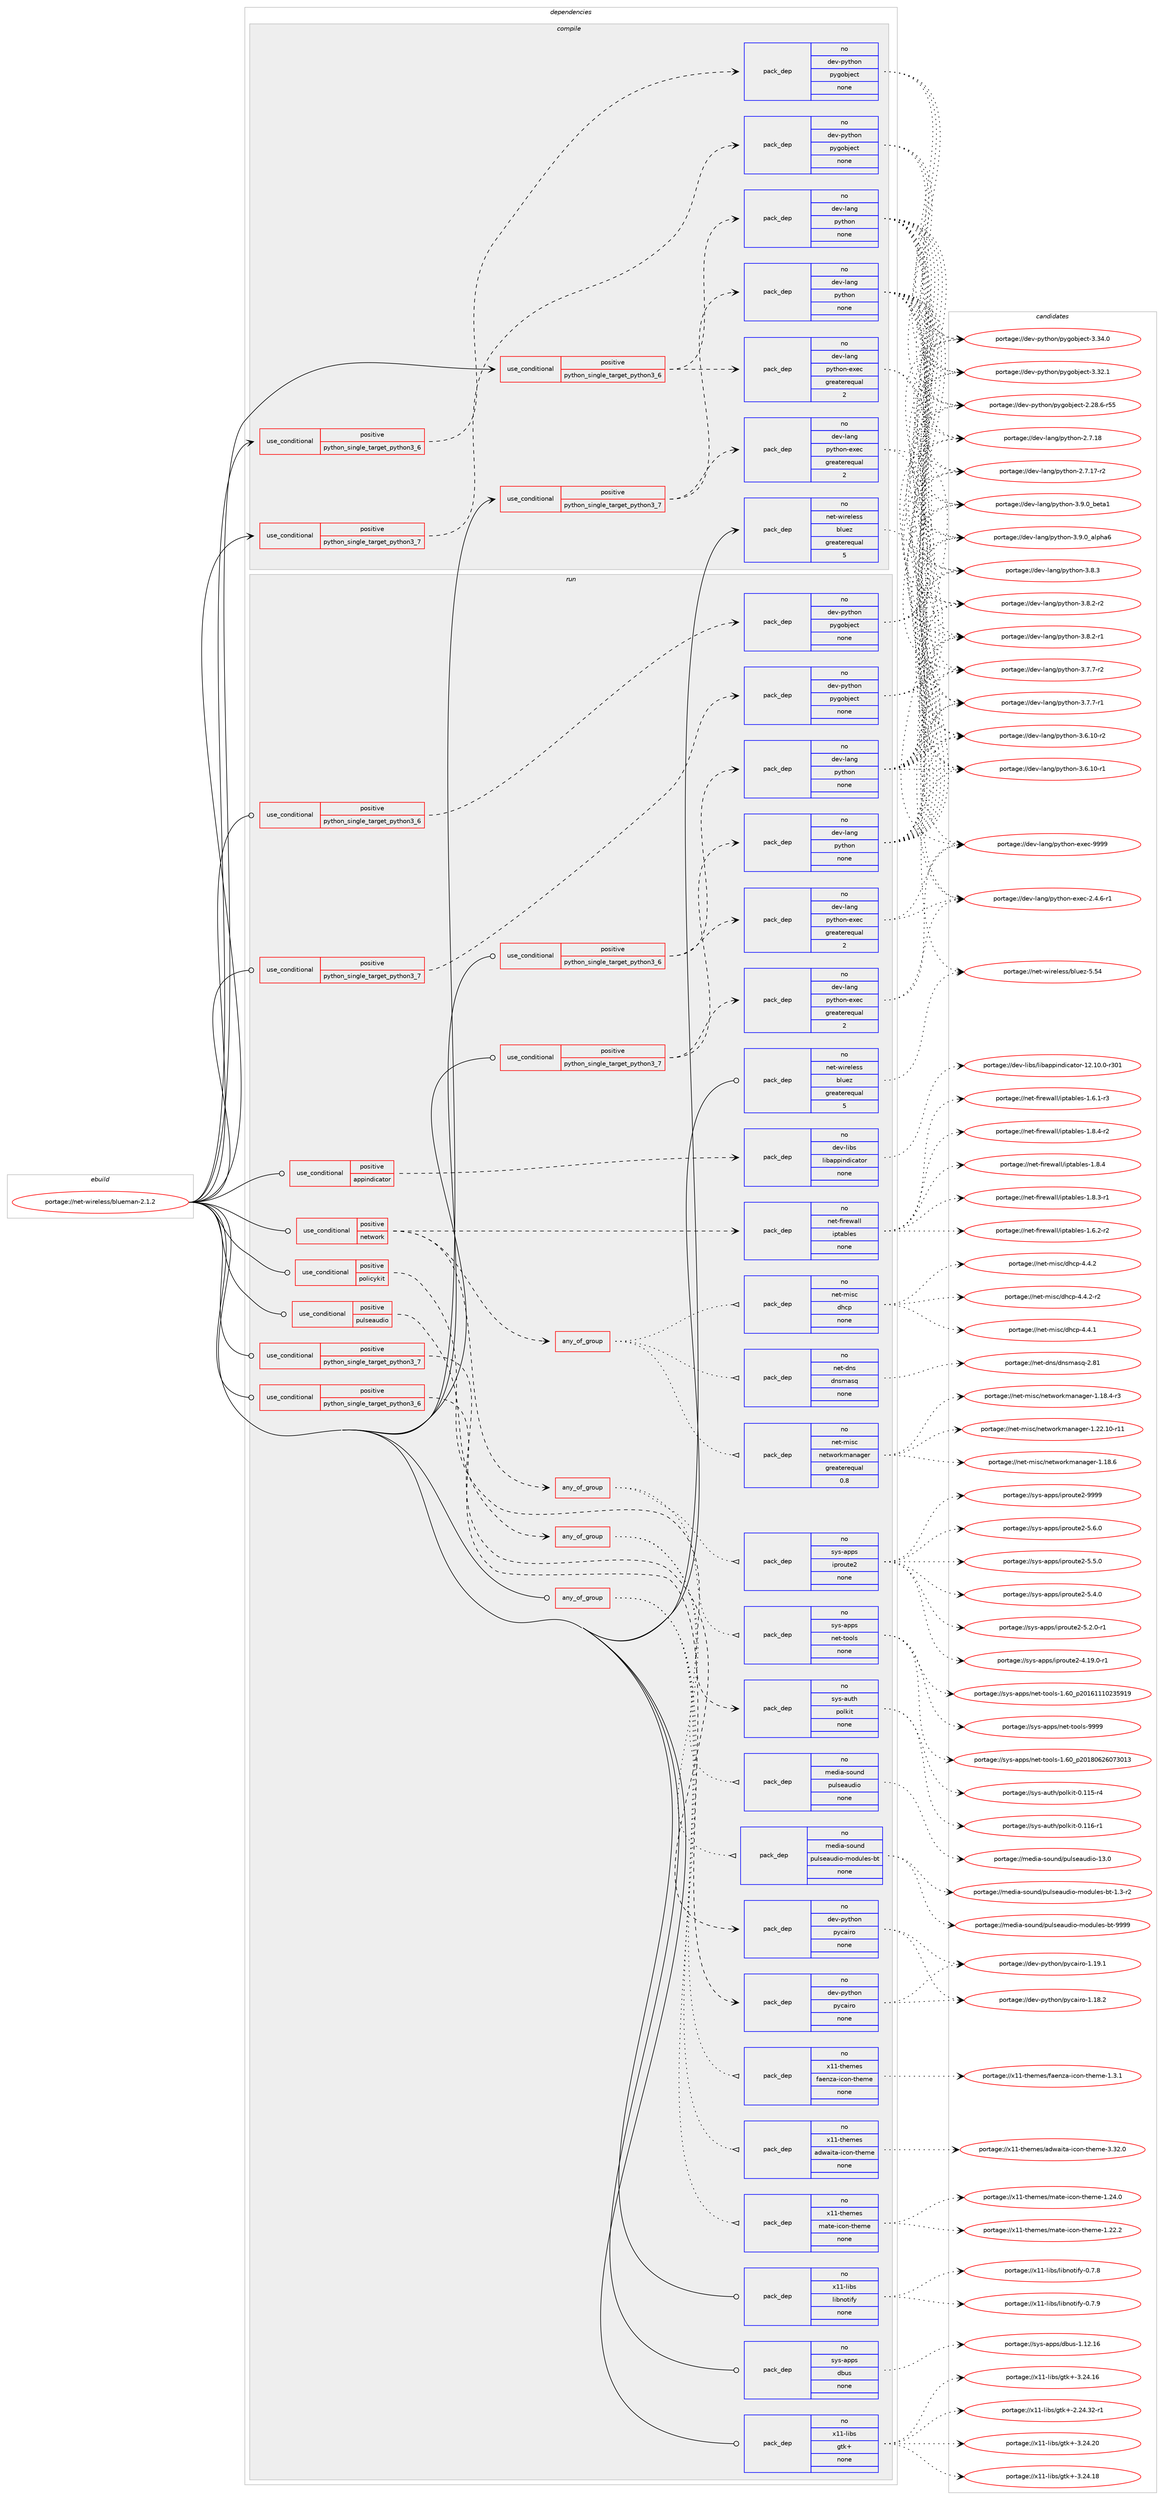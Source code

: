 digraph prolog {

# *************
# Graph options
# *************

newrank=true;
concentrate=true;
compound=true;
graph [rankdir=LR,fontname=Helvetica,fontsize=10,ranksep=1.5];#, ranksep=2.5, nodesep=0.2];
edge  [arrowhead=vee];
node  [fontname=Helvetica,fontsize=10];

# **********
# The ebuild
# **********

subgraph cluster_leftcol {
color=gray;
rank=same;
label=<<i>ebuild</i>>;
id [label="portage://net-wireless/blueman-2.1.2", color=red, width=4, href="../net-wireless/blueman-2.1.2.svg"];
}

# ****************
# The dependencies
# ****************

subgraph cluster_midcol {
color=gray;
label=<<i>dependencies</i>>;
subgraph cluster_compile {
fillcolor="#eeeeee";
style=filled;
label=<<i>compile</i>>;
subgraph cond1879 {
dependency10072 [label=<<TABLE BORDER="0" CELLBORDER="1" CELLSPACING="0" CELLPADDING="4"><TR><TD ROWSPAN="3" CELLPADDING="10">use_conditional</TD></TR><TR><TD>positive</TD></TR><TR><TD>python_single_target_python3_6</TD></TR></TABLE>>, shape=none, color=red];
subgraph pack8074 {
dependency10073 [label=<<TABLE BORDER="0" CELLBORDER="1" CELLSPACING="0" CELLPADDING="4" WIDTH="220"><TR><TD ROWSPAN="6" CELLPADDING="30">pack_dep</TD></TR><TR><TD WIDTH="110">no</TD></TR><TR><TD>dev-lang</TD></TR><TR><TD>python</TD></TR><TR><TD>none</TD></TR><TR><TD></TD></TR></TABLE>>, shape=none, color=blue];
}
dependency10072:e -> dependency10073:w [weight=20,style="dashed",arrowhead="vee"];
subgraph pack8075 {
dependency10074 [label=<<TABLE BORDER="0" CELLBORDER="1" CELLSPACING="0" CELLPADDING="4" WIDTH="220"><TR><TD ROWSPAN="6" CELLPADDING="30">pack_dep</TD></TR><TR><TD WIDTH="110">no</TD></TR><TR><TD>dev-lang</TD></TR><TR><TD>python-exec</TD></TR><TR><TD>greaterequal</TD></TR><TR><TD>2</TD></TR></TABLE>>, shape=none, color=blue];
}
dependency10072:e -> dependency10074:w [weight=20,style="dashed",arrowhead="vee"];
}
id:e -> dependency10072:w [weight=20,style="solid",arrowhead="vee"];
subgraph cond1880 {
dependency10075 [label=<<TABLE BORDER="0" CELLBORDER="1" CELLSPACING="0" CELLPADDING="4"><TR><TD ROWSPAN="3" CELLPADDING="10">use_conditional</TD></TR><TR><TD>positive</TD></TR><TR><TD>python_single_target_python3_6</TD></TR></TABLE>>, shape=none, color=red];
subgraph pack8076 {
dependency10076 [label=<<TABLE BORDER="0" CELLBORDER="1" CELLSPACING="0" CELLPADDING="4" WIDTH="220"><TR><TD ROWSPAN="6" CELLPADDING="30">pack_dep</TD></TR><TR><TD WIDTH="110">no</TD></TR><TR><TD>dev-python</TD></TR><TR><TD>pygobject</TD></TR><TR><TD>none</TD></TR><TR><TD></TD></TR></TABLE>>, shape=none, color=blue];
}
dependency10075:e -> dependency10076:w [weight=20,style="dashed",arrowhead="vee"];
}
id:e -> dependency10075:w [weight=20,style="solid",arrowhead="vee"];
subgraph cond1881 {
dependency10077 [label=<<TABLE BORDER="0" CELLBORDER="1" CELLSPACING="0" CELLPADDING="4"><TR><TD ROWSPAN="3" CELLPADDING="10">use_conditional</TD></TR><TR><TD>positive</TD></TR><TR><TD>python_single_target_python3_7</TD></TR></TABLE>>, shape=none, color=red];
subgraph pack8077 {
dependency10078 [label=<<TABLE BORDER="0" CELLBORDER="1" CELLSPACING="0" CELLPADDING="4" WIDTH="220"><TR><TD ROWSPAN="6" CELLPADDING="30">pack_dep</TD></TR><TR><TD WIDTH="110">no</TD></TR><TR><TD>dev-lang</TD></TR><TR><TD>python</TD></TR><TR><TD>none</TD></TR><TR><TD></TD></TR></TABLE>>, shape=none, color=blue];
}
dependency10077:e -> dependency10078:w [weight=20,style="dashed",arrowhead="vee"];
subgraph pack8078 {
dependency10079 [label=<<TABLE BORDER="0" CELLBORDER="1" CELLSPACING="0" CELLPADDING="4" WIDTH="220"><TR><TD ROWSPAN="6" CELLPADDING="30">pack_dep</TD></TR><TR><TD WIDTH="110">no</TD></TR><TR><TD>dev-lang</TD></TR><TR><TD>python-exec</TD></TR><TR><TD>greaterequal</TD></TR><TR><TD>2</TD></TR></TABLE>>, shape=none, color=blue];
}
dependency10077:e -> dependency10079:w [weight=20,style="dashed",arrowhead="vee"];
}
id:e -> dependency10077:w [weight=20,style="solid",arrowhead="vee"];
subgraph cond1882 {
dependency10080 [label=<<TABLE BORDER="0" CELLBORDER="1" CELLSPACING="0" CELLPADDING="4"><TR><TD ROWSPAN="3" CELLPADDING="10">use_conditional</TD></TR><TR><TD>positive</TD></TR><TR><TD>python_single_target_python3_7</TD></TR></TABLE>>, shape=none, color=red];
subgraph pack8079 {
dependency10081 [label=<<TABLE BORDER="0" CELLBORDER="1" CELLSPACING="0" CELLPADDING="4" WIDTH="220"><TR><TD ROWSPAN="6" CELLPADDING="30">pack_dep</TD></TR><TR><TD WIDTH="110">no</TD></TR><TR><TD>dev-python</TD></TR><TR><TD>pygobject</TD></TR><TR><TD>none</TD></TR><TR><TD></TD></TR></TABLE>>, shape=none, color=blue];
}
dependency10080:e -> dependency10081:w [weight=20,style="dashed",arrowhead="vee"];
}
id:e -> dependency10080:w [weight=20,style="solid",arrowhead="vee"];
subgraph pack8080 {
dependency10082 [label=<<TABLE BORDER="0" CELLBORDER="1" CELLSPACING="0" CELLPADDING="4" WIDTH="220"><TR><TD ROWSPAN="6" CELLPADDING="30">pack_dep</TD></TR><TR><TD WIDTH="110">no</TD></TR><TR><TD>net-wireless</TD></TR><TR><TD>bluez</TD></TR><TR><TD>greaterequal</TD></TR><TR><TD>5</TD></TR></TABLE>>, shape=none, color=blue];
}
id:e -> dependency10082:w [weight=20,style="solid",arrowhead="vee"];
}
subgraph cluster_compileandrun {
fillcolor="#eeeeee";
style=filled;
label=<<i>compile and run</i>>;
}
subgraph cluster_run {
fillcolor="#eeeeee";
style=filled;
label=<<i>run</i>>;
subgraph any110 {
dependency10083 [label=<<TABLE BORDER="0" CELLBORDER="1" CELLSPACING="0" CELLPADDING="4"><TR><TD CELLPADDING="10">any_of_group</TD></TR></TABLE>>, shape=none, color=red];subgraph pack8081 {
dependency10084 [label=<<TABLE BORDER="0" CELLBORDER="1" CELLSPACING="0" CELLPADDING="4" WIDTH="220"><TR><TD ROWSPAN="6" CELLPADDING="30">pack_dep</TD></TR><TR><TD WIDTH="110">no</TD></TR><TR><TD>x11-themes</TD></TR><TR><TD>adwaita-icon-theme</TD></TR><TR><TD>none</TD></TR><TR><TD></TD></TR></TABLE>>, shape=none, color=blue];
}
dependency10083:e -> dependency10084:w [weight=20,style="dotted",arrowhead="oinv"];
subgraph pack8082 {
dependency10085 [label=<<TABLE BORDER="0" CELLBORDER="1" CELLSPACING="0" CELLPADDING="4" WIDTH="220"><TR><TD ROWSPAN="6" CELLPADDING="30">pack_dep</TD></TR><TR><TD WIDTH="110">no</TD></TR><TR><TD>x11-themes</TD></TR><TR><TD>faenza-icon-theme</TD></TR><TR><TD>none</TD></TR><TR><TD></TD></TR></TABLE>>, shape=none, color=blue];
}
dependency10083:e -> dependency10085:w [weight=20,style="dotted",arrowhead="oinv"];
subgraph pack8083 {
dependency10086 [label=<<TABLE BORDER="0" CELLBORDER="1" CELLSPACING="0" CELLPADDING="4" WIDTH="220"><TR><TD ROWSPAN="6" CELLPADDING="30">pack_dep</TD></TR><TR><TD WIDTH="110">no</TD></TR><TR><TD>x11-themes</TD></TR><TR><TD>mate-icon-theme</TD></TR><TR><TD>none</TD></TR><TR><TD></TD></TR></TABLE>>, shape=none, color=blue];
}
dependency10083:e -> dependency10086:w [weight=20,style="dotted",arrowhead="oinv"];
}
id:e -> dependency10083:w [weight=20,style="solid",arrowhead="odot"];
subgraph cond1883 {
dependency10087 [label=<<TABLE BORDER="0" CELLBORDER="1" CELLSPACING="0" CELLPADDING="4"><TR><TD ROWSPAN="3" CELLPADDING="10">use_conditional</TD></TR><TR><TD>positive</TD></TR><TR><TD>appindicator</TD></TR></TABLE>>, shape=none, color=red];
subgraph pack8084 {
dependency10088 [label=<<TABLE BORDER="0" CELLBORDER="1" CELLSPACING="0" CELLPADDING="4" WIDTH="220"><TR><TD ROWSPAN="6" CELLPADDING="30">pack_dep</TD></TR><TR><TD WIDTH="110">no</TD></TR><TR><TD>dev-libs</TD></TR><TR><TD>libappindicator</TD></TR><TR><TD>none</TD></TR><TR><TD></TD></TR></TABLE>>, shape=none, color=blue];
}
dependency10087:e -> dependency10088:w [weight=20,style="dashed",arrowhead="vee"];
}
id:e -> dependency10087:w [weight=20,style="solid",arrowhead="odot"];
subgraph cond1884 {
dependency10089 [label=<<TABLE BORDER="0" CELLBORDER="1" CELLSPACING="0" CELLPADDING="4"><TR><TD ROWSPAN="3" CELLPADDING="10">use_conditional</TD></TR><TR><TD>positive</TD></TR><TR><TD>network</TD></TR></TABLE>>, shape=none, color=red];
subgraph pack8085 {
dependency10090 [label=<<TABLE BORDER="0" CELLBORDER="1" CELLSPACING="0" CELLPADDING="4" WIDTH="220"><TR><TD ROWSPAN="6" CELLPADDING="30">pack_dep</TD></TR><TR><TD WIDTH="110">no</TD></TR><TR><TD>net-firewall</TD></TR><TR><TD>iptables</TD></TR><TR><TD>none</TD></TR><TR><TD></TD></TR></TABLE>>, shape=none, color=blue];
}
dependency10089:e -> dependency10090:w [weight=20,style="dashed",arrowhead="vee"];
subgraph any111 {
dependency10091 [label=<<TABLE BORDER="0" CELLBORDER="1" CELLSPACING="0" CELLPADDING="4"><TR><TD CELLPADDING="10">any_of_group</TD></TR></TABLE>>, shape=none, color=red];subgraph pack8086 {
dependency10092 [label=<<TABLE BORDER="0" CELLBORDER="1" CELLSPACING="0" CELLPADDING="4" WIDTH="220"><TR><TD ROWSPAN="6" CELLPADDING="30">pack_dep</TD></TR><TR><TD WIDTH="110">no</TD></TR><TR><TD>sys-apps</TD></TR><TR><TD>net-tools</TD></TR><TR><TD>none</TD></TR><TR><TD></TD></TR></TABLE>>, shape=none, color=blue];
}
dependency10091:e -> dependency10092:w [weight=20,style="dotted",arrowhead="oinv"];
subgraph pack8087 {
dependency10093 [label=<<TABLE BORDER="0" CELLBORDER="1" CELLSPACING="0" CELLPADDING="4" WIDTH="220"><TR><TD ROWSPAN="6" CELLPADDING="30">pack_dep</TD></TR><TR><TD WIDTH="110">no</TD></TR><TR><TD>sys-apps</TD></TR><TR><TD>iproute2</TD></TR><TR><TD>none</TD></TR><TR><TD></TD></TR></TABLE>>, shape=none, color=blue];
}
dependency10091:e -> dependency10093:w [weight=20,style="dotted",arrowhead="oinv"];
}
dependency10089:e -> dependency10091:w [weight=20,style="dashed",arrowhead="vee"];
subgraph any112 {
dependency10094 [label=<<TABLE BORDER="0" CELLBORDER="1" CELLSPACING="0" CELLPADDING="4"><TR><TD CELLPADDING="10">any_of_group</TD></TR></TABLE>>, shape=none, color=red];subgraph pack8088 {
dependency10095 [label=<<TABLE BORDER="0" CELLBORDER="1" CELLSPACING="0" CELLPADDING="4" WIDTH="220"><TR><TD ROWSPAN="6" CELLPADDING="30">pack_dep</TD></TR><TR><TD WIDTH="110">no</TD></TR><TR><TD>net-dns</TD></TR><TR><TD>dnsmasq</TD></TR><TR><TD>none</TD></TR><TR><TD></TD></TR></TABLE>>, shape=none, color=blue];
}
dependency10094:e -> dependency10095:w [weight=20,style="dotted",arrowhead="oinv"];
subgraph pack8089 {
dependency10096 [label=<<TABLE BORDER="0" CELLBORDER="1" CELLSPACING="0" CELLPADDING="4" WIDTH="220"><TR><TD ROWSPAN="6" CELLPADDING="30">pack_dep</TD></TR><TR><TD WIDTH="110">no</TD></TR><TR><TD>net-misc</TD></TR><TR><TD>dhcp</TD></TR><TR><TD>none</TD></TR><TR><TD></TD></TR></TABLE>>, shape=none, color=blue];
}
dependency10094:e -> dependency10096:w [weight=20,style="dotted",arrowhead="oinv"];
subgraph pack8090 {
dependency10097 [label=<<TABLE BORDER="0" CELLBORDER="1" CELLSPACING="0" CELLPADDING="4" WIDTH="220"><TR><TD ROWSPAN="6" CELLPADDING="30">pack_dep</TD></TR><TR><TD WIDTH="110">no</TD></TR><TR><TD>net-misc</TD></TR><TR><TD>networkmanager</TD></TR><TR><TD>greaterequal</TD></TR><TR><TD>0.8</TD></TR></TABLE>>, shape=none, color=blue];
}
dependency10094:e -> dependency10097:w [weight=20,style="dotted",arrowhead="oinv"];
}
dependency10089:e -> dependency10094:w [weight=20,style="dashed",arrowhead="vee"];
}
id:e -> dependency10089:w [weight=20,style="solid",arrowhead="odot"];
subgraph cond1885 {
dependency10098 [label=<<TABLE BORDER="0" CELLBORDER="1" CELLSPACING="0" CELLPADDING="4"><TR><TD ROWSPAN="3" CELLPADDING="10">use_conditional</TD></TR><TR><TD>positive</TD></TR><TR><TD>policykit</TD></TR></TABLE>>, shape=none, color=red];
subgraph pack8091 {
dependency10099 [label=<<TABLE BORDER="0" CELLBORDER="1" CELLSPACING="0" CELLPADDING="4" WIDTH="220"><TR><TD ROWSPAN="6" CELLPADDING="30">pack_dep</TD></TR><TR><TD WIDTH="110">no</TD></TR><TR><TD>sys-auth</TD></TR><TR><TD>polkit</TD></TR><TR><TD>none</TD></TR><TR><TD></TD></TR></TABLE>>, shape=none, color=blue];
}
dependency10098:e -> dependency10099:w [weight=20,style="dashed",arrowhead="vee"];
}
id:e -> dependency10098:w [weight=20,style="solid",arrowhead="odot"];
subgraph cond1886 {
dependency10100 [label=<<TABLE BORDER="0" CELLBORDER="1" CELLSPACING="0" CELLPADDING="4"><TR><TD ROWSPAN="3" CELLPADDING="10">use_conditional</TD></TR><TR><TD>positive</TD></TR><TR><TD>pulseaudio</TD></TR></TABLE>>, shape=none, color=red];
subgraph any113 {
dependency10101 [label=<<TABLE BORDER="0" CELLBORDER="1" CELLSPACING="0" CELLPADDING="4"><TR><TD CELLPADDING="10">any_of_group</TD></TR></TABLE>>, shape=none, color=red];subgraph pack8092 {
dependency10102 [label=<<TABLE BORDER="0" CELLBORDER="1" CELLSPACING="0" CELLPADDING="4" WIDTH="220"><TR><TD ROWSPAN="6" CELLPADDING="30">pack_dep</TD></TR><TR><TD WIDTH="110">no</TD></TR><TR><TD>media-sound</TD></TR><TR><TD>pulseaudio</TD></TR><TR><TD>none</TD></TR><TR><TD></TD></TR></TABLE>>, shape=none, color=blue];
}
dependency10101:e -> dependency10102:w [weight=20,style="dotted",arrowhead="oinv"];
subgraph pack8093 {
dependency10103 [label=<<TABLE BORDER="0" CELLBORDER="1" CELLSPACING="0" CELLPADDING="4" WIDTH="220"><TR><TD ROWSPAN="6" CELLPADDING="30">pack_dep</TD></TR><TR><TD WIDTH="110">no</TD></TR><TR><TD>media-sound</TD></TR><TR><TD>pulseaudio-modules-bt</TD></TR><TR><TD>none</TD></TR><TR><TD></TD></TR></TABLE>>, shape=none, color=blue];
}
dependency10101:e -> dependency10103:w [weight=20,style="dotted",arrowhead="oinv"];
}
dependency10100:e -> dependency10101:w [weight=20,style="dashed",arrowhead="vee"];
}
id:e -> dependency10100:w [weight=20,style="solid",arrowhead="odot"];
subgraph cond1887 {
dependency10104 [label=<<TABLE BORDER="0" CELLBORDER="1" CELLSPACING="0" CELLPADDING="4"><TR><TD ROWSPAN="3" CELLPADDING="10">use_conditional</TD></TR><TR><TD>positive</TD></TR><TR><TD>python_single_target_python3_6</TD></TR></TABLE>>, shape=none, color=red];
subgraph pack8094 {
dependency10105 [label=<<TABLE BORDER="0" CELLBORDER="1" CELLSPACING="0" CELLPADDING="4" WIDTH="220"><TR><TD ROWSPAN="6" CELLPADDING="30">pack_dep</TD></TR><TR><TD WIDTH="110">no</TD></TR><TR><TD>dev-lang</TD></TR><TR><TD>python</TD></TR><TR><TD>none</TD></TR><TR><TD></TD></TR></TABLE>>, shape=none, color=blue];
}
dependency10104:e -> dependency10105:w [weight=20,style="dashed",arrowhead="vee"];
subgraph pack8095 {
dependency10106 [label=<<TABLE BORDER="0" CELLBORDER="1" CELLSPACING="0" CELLPADDING="4" WIDTH="220"><TR><TD ROWSPAN="6" CELLPADDING="30">pack_dep</TD></TR><TR><TD WIDTH="110">no</TD></TR><TR><TD>dev-lang</TD></TR><TR><TD>python-exec</TD></TR><TR><TD>greaterequal</TD></TR><TR><TD>2</TD></TR></TABLE>>, shape=none, color=blue];
}
dependency10104:e -> dependency10106:w [weight=20,style="dashed",arrowhead="vee"];
}
id:e -> dependency10104:w [weight=20,style="solid",arrowhead="odot"];
subgraph cond1888 {
dependency10107 [label=<<TABLE BORDER="0" CELLBORDER="1" CELLSPACING="0" CELLPADDING="4"><TR><TD ROWSPAN="3" CELLPADDING="10">use_conditional</TD></TR><TR><TD>positive</TD></TR><TR><TD>python_single_target_python3_6</TD></TR></TABLE>>, shape=none, color=red];
subgraph pack8096 {
dependency10108 [label=<<TABLE BORDER="0" CELLBORDER="1" CELLSPACING="0" CELLPADDING="4" WIDTH="220"><TR><TD ROWSPAN="6" CELLPADDING="30">pack_dep</TD></TR><TR><TD WIDTH="110">no</TD></TR><TR><TD>dev-python</TD></TR><TR><TD>pycairo</TD></TR><TR><TD>none</TD></TR><TR><TD></TD></TR></TABLE>>, shape=none, color=blue];
}
dependency10107:e -> dependency10108:w [weight=20,style="dashed",arrowhead="vee"];
}
id:e -> dependency10107:w [weight=20,style="solid",arrowhead="odot"];
subgraph cond1889 {
dependency10109 [label=<<TABLE BORDER="0" CELLBORDER="1" CELLSPACING="0" CELLPADDING="4"><TR><TD ROWSPAN="3" CELLPADDING="10">use_conditional</TD></TR><TR><TD>positive</TD></TR><TR><TD>python_single_target_python3_6</TD></TR></TABLE>>, shape=none, color=red];
subgraph pack8097 {
dependency10110 [label=<<TABLE BORDER="0" CELLBORDER="1" CELLSPACING="0" CELLPADDING="4" WIDTH="220"><TR><TD ROWSPAN="6" CELLPADDING="30">pack_dep</TD></TR><TR><TD WIDTH="110">no</TD></TR><TR><TD>dev-python</TD></TR><TR><TD>pygobject</TD></TR><TR><TD>none</TD></TR><TR><TD></TD></TR></TABLE>>, shape=none, color=blue];
}
dependency10109:e -> dependency10110:w [weight=20,style="dashed",arrowhead="vee"];
}
id:e -> dependency10109:w [weight=20,style="solid",arrowhead="odot"];
subgraph cond1890 {
dependency10111 [label=<<TABLE BORDER="0" CELLBORDER="1" CELLSPACING="0" CELLPADDING="4"><TR><TD ROWSPAN="3" CELLPADDING="10">use_conditional</TD></TR><TR><TD>positive</TD></TR><TR><TD>python_single_target_python3_7</TD></TR></TABLE>>, shape=none, color=red];
subgraph pack8098 {
dependency10112 [label=<<TABLE BORDER="0" CELLBORDER="1" CELLSPACING="0" CELLPADDING="4" WIDTH="220"><TR><TD ROWSPAN="6" CELLPADDING="30">pack_dep</TD></TR><TR><TD WIDTH="110">no</TD></TR><TR><TD>dev-lang</TD></TR><TR><TD>python</TD></TR><TR><TD>none</TD></TR><TR><TD></TD></TR></TABLE>>, shape=none, color=blue];
}
dependency10111:e -> dependency10112:w [weight=20,style="dashed",arrowhead="vee"];
subgraph pack8099 {
dependency10113 [label=<<TABLE BORDER="0" CELLBORDER="1" CELLSPACING="0" CELLPADDING="4" WIDTH="220"><TR><TD ROWSPAN="6" CELLPADDING="30">pack_dep</TD></TR><TR><TD WIDTH="110">no</TD></TR><TR><TD>dev-lang</TD></TR><TR><TD>python-exec</TD></TR><TR><TD>greaterequal</TD></TR><TR><TD>2</TD></TR></TABLE>>, shape=none, color=blue];
}
dependency10111:e -> dependency10113:w [weight=20,style="dashed",arrowhead="vee"];
}
id:e -> dependency10111:w [weight=20,style="solid",arrowhead="odot"];
subgraph cond1891 {
dependency10114 [label=<<TABLE BORDER="0" CELLBORDER="1" CELLSPACING="0" CELLPADDING="4"><TR><TD ROWSPAN="3" CELLPADDING="10">use_conditional</TD></TR><TR><TD>positive</TD></TR><TR><TD>python_single_target_python3_7</TD></TR></TABLE>>, shape=none, color=red];
subgraph pack8100 {
dependency10115 [label=<<TABLE BORDER="0" CELLBORDER="1" CELLSPACING="0" CELLPADDING="4" WIDTH="220"><TR><TD ROWSPAN="6" CELLPADDING="30">pack_dep</TD></TR><TR><TD WIDTH="110">no</TD></TR><TR><TD>dev-python</TD></TR><TR><TD>pycairo</TD></TR><TR><TD>none</TD></TR><TR><TD></TD></TR></TABLE>>, shape=none, color=blue];
}
dependency10114:e -> dependency10115:w [weight=20,style="dashed",arrowhead="vee"];
}
id:e -> dependency10114:w [weight=20,style="solid",arrowhead="odot"];
subgraph cond1892 {
dependency10116 [label=<<TABLE BORDER="0" CELLBORDER="1" CELLSPACING="0" CELLPADDING="4"><TR><TD ROWSPAN="3" CELLPADDING="10">use_conditional</TD></TR><TR><TD>positive</TD></TR><TR><TD>python_single_target_python3_7</TD></TR></TABLE>>, shape=none, color=red];
subgraph pack8101 {
dependency10117 [label=<<TABLE BORDER="0" CELLBORDER="1" CELLSPACING="0" CELLPADDING="4" WIDTH="220"><TR><TD ROWSPAN="6" CELLPADDING="30">pack_dep</TD></TR><TR><TD WIDTH="110">no</TD></TR><TR><TD>dev-python</TD></TR><TR><TD>pygobject</TD></TR><TR><TD>none</TD></TR><TR><TD></TD></TR></TABLE>>, shape=none, color=blue];
}
dependency10116:e -> dependency10117:w [weight=20,style="dashed",arrowhead="vee"];
}
id:e -> dependency10116:w [weight=20,style="solid",arrowhead="odot"];
subgraph pack8102 {
dependency10118 [label=<<TABLE BORDER="0" CELLBORDER="1" CELLSPACING="0" CELLPADDING="4" WIDTH="220"><TR><TD ROWSPAN="6" CELLPADDING="30">pack_dep</TD></TR><TR><TD WIDTH="110">no</TD></TR><TR><TD>net-wireless</TD></TR><TR><TD>bluez</TD></TR><TR><TD>greaterequal</TD></TR><TR><TD>5</TD></TR></TABLE>>, shape=none, color=blue];
}
id:e -> dependency10118:w [weight=20,style="solid",arrowhead="odot"];
subgraph pack8103 {
dependency10119 [label=<<TABLE BORDER="0" CELLBORDER="1" CELLSPACING="0" CELLPADDING="4" WIDTH="220"><TR><TD ROWSPAN="6" CELLPADDING="30">pack_dep</TD></TR><TR><TD WIDTH="110">no</TD></TR><TR><TD>sys-apps</TD></TR><TR><TD>dbus</TD></TR><TR><TD>none</TD></TR><TR><TD></TD></TR></TABLE>>, shape=none, color=blue];
}
id:e -> dependency10119:w [weight=20,style="solid",arrowhead="odot"];
subgraph pack8104 {
dependency10120 [label=<<TABLE BORDER="0" CELLBORDER="1" CELLSPACING="0" CELLPADDING="4" WIDTH="220"><TR><TD ROWSPAN="6" CELLPADDING="30">pack_dep</TD></TR><TR><TD WIDTH="110">no</TD></TR><TR><TD>x11-libs</TD></TR><TR><TD>gtk+</TD></TR><TR><TD>none</TD></TR><TR><TD></TD></TR></TABLE>>, shape=none, color=blue];
}
id:e -> dependency10120:w [weight=20,style="solid",arrowhead="odot"];
subgraph pack8105 {
dependency10121 [label=<<TABLE BORDER="0" CELLBORDER="1" CELLSPACING="0" CELLPADDING="4" WIDTH="220"><TR><TD ROWSPAN="6" CELLPADDING="30">pack_dep</TD></TR><TR><TD WIDTH="110">no</TD></TR><TR><TD>x11-libs</TD></TR><TR><TD>libnotify</TD></TR><TR><TD>none</TD></TR><TR><TD></TD></TR></TABLE>>, shape=none, color=blue];
}
id:e -> dependency10121:w [weight=20,style="solid",arrowhead="odot"];
}
}

# **************
# The candidates
# **************

subgraph cluster_choices {
rank=same;
color=gray;
label=<<i>candidates</i>>;

subgraph choice8074 {
color=black;
nodesep=1;
choice10010111845108971101034711212111610411111045514657464895981011169749 [label="portage://dev-lang/python-3.9.0_beta1", color=red, width=4,href="../dev-lang/python-3.9.0_beta1.svg"];
choice10010111845108971101034711212111610411111045514657464895971081121049754 [label="portage://dev-lang/python-3.9.0_alpha6", color=red, width=4,href="../dev-lang/python-3.9.0_alpha6.svg"];
choice100101118451089711010347112121116104111110455146564651 [label="portage://dev-lang/python-3.8.3", color=red, width=4,href="../dev-lang/python-3.8.3.svg"];
choice1001011184510897110103471121211161041111104551465646504511450 [label="portage://dev-lang/python-3.8.2-r2", color=red, width=4,href="../dev-lang/python-3.8.2-r2.svg"];
choice1001011184510897110103471121211161041111104551465646504511449 [label="portage://dev-lang/python-3.8.2-r1", color=red, width=4,href="../dev-lang/python-3.8.2-r1.svg"];
choice1001011184510897110103471121211161041111104551465546554511450 [label="portage://dev-lang/python-3.7.7-r2", color=red, width=4,href="../dev-lang/python-3.7.7-r2.svg"];
choice1001011184510897110103471121211161041111104551465546554511449 [label="portage://dev-lang/python-3.7.7-r1", color=red, width=4,href="../dev-lang/python-3.7.7-r1.svg"];
choice100101118451089711010347112121116104111110455146544649484511450 [label="portage://dev-lang/python-3.6.10-r2", color=red, width=4,href="../dev-lang/python-3.6.10-r2.svg"];
choice100101118451089711010347112121116104111110455146544649484511449 [label="portage://dev-lang/python-3.6.10-r1", color=red, width=4,href="../dev-lang/python-3.6.10-r1.svg"];
choice10010111845108971101034711212111610411111045504655464956 [label="portage://dev-lang/python-2.7.18", color=red, width=4,href="../dev-lang/python-2.7.18.svg"];
choice100101118451089711010347112121116104111110455046554649554511450 [label="portage://dev-lang/python-2.7.17-r2", color=red, width=4,href="../dev-lang/python-2.7.17-r2.svg"];
dependency10073:e -> choice10010111845108971101034711212111610411111045514657464895981011169749:w [style=dotted,weight="100"];
dependency10073:e -> choice10010111845108971101034711212111610411111045514657464895971081121049754:w [style=dotted,weight="100"];
dependency10073:e -> choice100101118451089711010347112121116104111110455146564651:w [style=dotted,weight="100"];
dependency10073:e -> choice1001011184510897110103471121211161041111104551465646504511450:w [style=dotted,weight="100"];
dependency10073:e -> choice1001011184510897110103471121211161041111104551465646504511449:w [style=dotted,weight="100"];
dependency10073:e -> choice1001011184510897110103471121211161041111104551465546554511450:w [style=dotted,weight="100"];
dependency10073:e -> choice1001011184510897110103471121211161041111104551465546554511449:w [style=dotted,weight="100"];
dependency10073:e -> choice100101118451089711010347112121116104111110455146544649484511450:w [style=dotted,weight="100"];
dependency10073:e -> choice100101118451089711010347112121116104111110455146544649484511449:w [style=dotted,weight="100"];
dependency10073:e -> choice10010111845108971101034711212111610411111045504655464956:w [style=dotted,weight="100"];
dependency10073:e -> choice100101118451089711010347112121116104111110455046554649554511450:w [style=dotted,weight="100"];
}
subgraph choice8075 {
color=black;
nodesep=1;
choice10010111845108971101034711212111610411111045101120101994557575757 [label="portage://dev-lang/python-exec-9999", color=red, width=4,href="../dev-lang/python-exec-9999.svg"];
choice10010111845108971101034711212111610411111045101120101994550465246544511449 [label="portage://dev-lang/python-exec-2.4.6-r1", color=red, width=4,href="../dev-lang/python-exec-2.4.6-r1.svg"];
dependency10074:e -> choice10010111845108971101034711212111610411111045101120101994557575757:w [style=dotted,weight="100"];
dependency10074:e -> choice10010111845108971101034711212111610411111045101120101994550465246544511449:w [style=dotted,weight="100"];
}
subgraph choice8076 {
color=black;
nodesep=1;
choice1001011184511212111610411111047112121103111981061019911645514651524648 [label="portage://dev-python/pygobject-3.34.0", color=red, width=4,href="../dev-python/pygobject-3.34.0.svg"];
choice1001011184511212111610411111047112121103111981061019911645514651504649 [label="portage://dev-python/pygobject-3.32.1", color=red, width=4,href="../dev-python/pygobject-3.32.1.svg"];
choice1001011184511212111610411111047112121103111981061019911645504650564654451145353 [label="portage://dev-python/pygobject-2.28.6-r55", color=red, width=4,href="../dev-python/pygobject-2.28.6-r55.svg"];
dependency10076:e -> choice1001011184511212111610411111047112121103111981061019911645514651524648:w [style=dotted,weight="100"];
dependency10076:e -> choice1001011184511212111610411111047112121103111981061019911645514651504649:w [style=dotted,weight="100"];
dependency10076:e -> choice1001011184511212111610411111047112121103111981061019911645504650564654451145353:w [style=dotted,weight="100"];
}
subgraph choice8077 {
color=black;
nodesep=1;
choice10010111845108971101034711212111610411111045514657464895981011169749 [label="portage://dev-lang/python-3.9.0_beta1", color=red, width=4,href="../dev-lang/python-3.9.0_beta1.svg"];
choice10010111845108971101034711212111610411111045514657464895971081121049754 [label="portage://dev-lang/python-3.9.0_alpha6", color=red, width=4,href="../dev-lang/python-3.9.0_alpha6.svg"];
choice100101118451089711010347112121116104111110455146564651 [label="portage://dev-lang/python-3.8.3", color=red, width=4,href="../dev-lang/python-3.8.3.svg"];
choice1001011184510897110103471121211161041111104551465646504511450 [label="portage://dev-lang/python-3.8.2-r2", color=red, width=4,href="../dev-lang/python-3.8.2-r2.svg"];
choice1001011184510897110103471121211161041111104551465646504511449 [label="portage://dev-lang/python-3.8.2-r1", color=red, width=4,href="../dev-lang/python-3.8.2-r1.svg"];
choice1001011184510897110103471121211161041111104551465546554511450 [label="portage://dev-lang/python-3.7.7-r2", color=red, width=4,href="../dev-lang/python-3.7.7-r2.svg"];
choice1001011184510897110103471121211161041111104551465546554511449 [label="portage://dev-lang/python-3.7.7-r1", color=red, width=4,href="../dev-lang/python-3.7.7-r1.svg"];
choice100101118451089711010347112121116104111110455146544649484511450 [label="portage://dev-lang/python-3.6.10-r2", color=red, width=4,href="../dev-lang/python-3.6.10-r2.svg"];
choice100101118451089711010347112121116104111110455146544649484511449 [label="portage://dev-lang/python-3.6.10-r1", color=red, width=4,href="../dev-lang/python-3.6.10-r1.svg"];
choice10010111845108971101034711212111610411111045504655464956 [label="portage://dev-lang/python-2.7.18", color=red, width=4,href="../dev-lang/python-2.7.18.svg"];
choice100101118451089711010347112121116104111110455046554649554511450 [label="portage://dev-lang/python-2.7.17-r2", color=red, width=4,href="../dev-lang/python-2.7.17-r2.svg"];
dependency10078:e -> choice10010111845108971101034711212111610411111045514657464895981011169749:w [style=dotted,weight="100"];
dependency10078:e -> choice10010111845108971101034711212111610411111045514657464895971081121049754:w [style=dotted,weight="100"];
dependency10078:e -> choice100101118451089711010347112121116104111110455146564651:w [style=dotted,weight="100"];
dependency10078:e -> choice1001011184510897110103471121211161041111104551465646504511450:w [style=dotted,weight="100"];
dependency10078:e -> choice1001011184510897110103471121211161041111104551465646504511449:w [style=dotted,weight="100"];
dependency10078:e -> choice1001011184510897110103471121211161041111104551465546554511450:w [style=dotted,weight="100"];
dependency10078:e -> choice1001011184510897110103471121211161041111104551465546554511449:w [style=dotted,weight="100"];
dependency10078:e -> choice100101118451089711010347112121116104111110455146544649484511450:w [style=dotted,weight="100"];
dependency10078:e -> choice100101118451089711010347112121116104111110455146544649484511449:w [style=dotted,weight="100"];
dependency10078:e -> choice10010111845108971101034711212111610411111045504655464956:w [style=dotted,weight="100"];
dependency10078:e -> choice100101118451089711010347112121116104111110455046554649554511450:w [style=dotted,weight="100"];
}
subgraph choice8078 {
color=black;
nodesep=1;
choice10010111845108971101034711212111610411111045101120101994557575757 [label="portage://dev-lang/python-exec-9999", color=red, width=4,href="../dev-lang/python-exec-9999.svg"];
choice10010111845108971101034711212111610411111045101120101994550465246544511449 [label="portage://dev-lang/python-exec-2.4.6-r1", color=red, width=4,href="../dev-lang/python-exec-2.4.6-r1.svg"];
dependency10079:e -> choice10010111845108971101034711212111610411111045101120101994557575757:w [style=dotted,weight="100"];
dependency10079:e -> choice10010111845108971101034711212111610411111045101120101994550465246544511449:w [style=dotted,weight="100"];
}
subgraph choice8079 {
color=black;
nodesep=1;
choice1001011184511212111610411111047112121103111981061019911645514651524648 [label="portage://dev-python/pygobject-3.34.0", color=red, width=4,href="../dev-python/pygobject-3.34.0.svg"];
choice1001011184511212111610411111047112121103111981061019911645514651504649 [label="portage://dev-python/pygobject-3.32.1", color=red, width=4,href="../dev-python/pygobject-3.32.1.svg"];
choice1001011184511212111610411111047112121103111981061019911645504650564654451145353 [label="portage://dev-python/pygobject-2.28.6-r55", color=red, width=4,href="../dev-python/pygobject-2.28.6-r55.svg"];
dependency10081:e -> choice1001011184511212111610411111047112121103111981061019911645514651524648:w [style=dotted,weight="100"];
dependency10081:e -> choice1001011184511212111610411111047112121103111981061019911645514651504649:w [style=dotted,weight="100"];
dependency10081:e -> choice1001011184511212111610411111047112121103111981061019911645504650564654451145353:w [style=dotted,weight="100"];
}
subgraph choice8080 {
color=black;
nodesep=1;
choice1101011164511910511410110810111511547981081171011224553465352 [label="portage://net-wireless/bluez-5.54", color=red, width=4,href="../net-wireless/bluez-5.54.svg"];
dependency10082:e -> choice1101011164511910511410110810111511547981081171011224553465352:w [style=dotted,weight="100"];
}
subgraph choice8081 {
color=black;
nodesep=1;
choice1204949451161041011091011154797100119971051169745105991111104511610410110910145514651504648 [label="portage://x11-themes/adwaita-icon-theme-3.32.0", color=red, width=4,href="../x11-themes/adwaita-icon-theme-3.32.0.svg"];
dependency10084:e -> choice1204949451161041011091011154797100119971051169745105991111104511610410110910145514651504648:w [style=dotted,weight="100"];
}
subgraph choice8082 {
color=black;
nodesep=1;
choice120494945116104101109101115471029710111012297451059911111045116104101109101454946514649 [label="portage://x11-themes/faenza-icon-theme-1.3.1", color=red, width=4,href="../x11-themes/faenza-icon-theme-1.3.1.svg"];
dependency10085:e -> choice120494945116104101109101115471029710111012297451059911111045116104101109101454946514649:w [style=dotted,weight="100"];
}
subgraph choice8083 {
color=black;
nodesep=1;
choice120494945116104101109101115471099711610145105991111104511610410110910145494650524648 [label="portage://x11-themes/mate-icon-theme-1.24.0", color=red, width=4,href="../x11-themes/mate-icon-theme-1.24.0.svg"];
choice120494945116104101109101115471099711610145105991111104511610410110910145494650504650 [label="portage://x11-themes/mate-icon-theme-1.22.2", color=red, width=4,href="../x11-themes/mate-icon-theme-1.22.2.svg"];
dependency10086:e -> choice120494945116104101109101115471099711610145105991111104511610410110910145494650524648:w [style=dotted,weight="100"];
dependency10086:e -> choice120494945116104101109101115471099711610145105991111104511610410110910145494650504650:w [style=dotted,weight="100"];
}
subgraph choice8084 {
color=black;
nodesep=1;
choice10010111845108105981154710810598971121121051101001059997116111114454950464948464845114514849 [label="portage://dev-libs/libappindicator-12.10.0-r301", color=red, width=4,href="../dev-libs/libappindicator-12.10.0-r301.svg"];
dependency10088:e -> choice10010111845108105981154710810598971121121051101001059997116111114454950464948464845114514849:w [style=dotted,weight="100"];
}
subgraph choice8085 {
color=black;
nodesep=1;
choice11010111645102105114101119971081084710511211697981081011154549465646524511450 [label="portage://net-firewall/iptables-1.8.4-r2", color=red, width=4,href="../net-firewall/iptables-1.8.4-r2.svg"];
choice1101011164510210511410111997108108471051121169798108101115454946564652 [label="portage://net-firewall/iptables-1.8.4", color=red, width=4,href="../net-firewall/iptables-1.8.4.svg"];
choice11010111645102105114101119971081084710511211697981081011154549465646514511449 [label="portage://net-firewall/iptables-1.8.3-r1", color=red, width=4,href="../net-firewall/iptables-1.8.3-r1.svg"];
choice11010111645102105114101119971081084710511211697981081011154549465446504511450 [label="portage://net-firewall/iptables-1.6.2-r2", color=red, width=4,href="../net-firewall/iptables-1.6.2-r2.svg"];
choice11010111645102105114101119971081084710511211697981081011154549465446494511451 [label="portage://net-firewall/iptables-1.6.1-r3", color=red, width=4,href="../net-firewall/iptables-1.6.1-r3.svg"];
dependency10090:e -> choice11010111645102105114101119971081084710511211697981081011154549465646524511450:w [style=dotted,weight="100"];
dependency10090:e -> choice1101011164510210511410111997108108471051121169798108101115454946564652:w [style=dotted,weight="100"];
dependency10090:e -> choice11010111645102105114101119971081084710511211697981081011154549465646514511449:w [style=dotted,weight="100"];
dependency10090:e -> choice11010111645102105114101119971081084710511211697981081011154549465446504511450:w [style=dotted,weight="100"];
dependency10090:e -> choice11010111645102105114101119971081084710511211697981081011154549465446494511451:w [style=dotted,weight="100"];
}
subgraph choice8086 {
color=black;
nodesep=1;
choice115121115459711211211547110101116451161111111081154557575757 [label="portage://sys-apps/net-tools-9999", color=red, width=4,href="../sys-apps/net-tools-9999.svg"];
choice115121115459711211211547110101116451161111111081154549465448951125048495648545054485551484951 [label="portage://sys-apps/net-tools-1.60_p20180626073013", color=red, width=4,href="../sys-apps/net-tools-1.60_p20180626073013.svg"];
choice115121115459711211211547110101116451161111111081154549465448951125048495449494948505153574957 [label="portage://sys-apps/net-tools-1.60_p20161110235919", color=red, width=4,href="../sys-apps/net-tools-1.60_p20161110235919.svg"];
dependency10092:e -> choice115121115459711211211547110101116451161111111081154557575757:w [style=dotted,weight="100"];
dependency10092:e -> choice115121115459711211211547110101116451161111111081154549465448951125048495648545054485551484951:w [style=dotted,weight="100"];
dependency10092:e -> choice115121115459711211211547110101116451161111111081154549465448951125048495449494948505153574957:w [style=dotted,weight="100"];
}
subgraph choice8087 {
color=black;
nodesep=1;
choice115121115459711211211547105112114111117116101504557575757 [label="portage://sys-apps/iproute2-9999", color=red, width=4,href="../sys-apps/iproute2-9999.svg"];
choice11512111545971121121154710511211411111711610150455346544648 [label="portage://sys-apps/iproute2-5.6.0", color=red, width=4,href="../sys-apps/iproute2-5.6.0.svg"];
choice11512111545971121121154710511211411111711610150455346534648 [label="portage://sys-apps/iproute2-5.5.0", color=red, width=4,href="../sys-apps/iproute2-5.5.0.svg"];
choice11512111545971121121154710511211411111711610150455346524648 [label="portage://sys-apps/iproute2-5.4.0", color=red, width=4,href="../sys-apps/iproute2-5.4.0.svg"];
choice115121115459711211211547105112114111117116101504553465046484511449 [label="portage://sys-apps/iproute2-5.2.0-r1", color=red, width=4,href="../sys-apps/iproute2-5.2.0-r1.svg"];
choice11512111545971121121154710511211411111711610150455246495746484511449 [label="portage://sys-apps/iproute2-4.19.0-r1", color=red, width=4,href="../sys-apps/iproute2-4.19.0-r1.svg"];
dependency10093:e -> choice115121115459711211211547105112114111117116101504557575757:w [style=dotted,weight="100"];
dependency10093:e -> choice11512111545971121121154710511211411111711610150455346544648:w [style=dotted,weight="100"];
dependency10093:e -> choice11512111545971121121154710511211411111711610150455346534648:w [style=dotted,weight="100"];
dependency10093:e -> choice11512111545971121121154710511211411111711610150455346524648:w [style=dotted,weight="100"];
dependency10093:e -> choice115121115459711211211547105112114111117116101504553465046484511449:w [style=dotted,weight="100"];
dependency10093:e -> choice11512111545971121121154710511211411111711610150455246495746484511449:w [style=dotted,weight="100"];
}
subgraph choice8088 {
color=black;
nodesep=1;
choice1101011164510011011547100110115109971151134550465649 [label="portage://net-dns/dnsmasq-2.81", color=red, width=4,href="../net-dns/dnsmasq-2.81.svg"];
dependency10095:e -> choice1101011164510011011547100110115109971151134550465649:w [style=dotted,weight="100"];
}
subgraph choice8089 {
color=black;
nodesep=1;
choice110101116451091051159947100104991124552465246504511450 [label="portage://net-misc/dhcp-4.4.2-r2", color=red, width=4,href="../net-misc/dhcp-4.4.2-r2.svg"];
choice11010111645109105115994710010499112455246524650 [label="portage://net-misc/dhcp-4.4.2", color=red, width=4,href="../net-misc/dhcp-4.4.2.svg"];
choice11010111645109105115994710010499112455246524649 [label="portage://net-misc/dhcp-4.4.1", color=red, width=4,href="../net-misc/dhcp-4.4.1.svg"];
dependency10096:e -> choice110101116451091051159947100104991124552465246504511450:w [style=dotted,weight="100"];
dependency10096:e -> choice11010111645109105115994710010499112455246524650:w [style=dotted,weight="100"];
dependency10096:e -> choice11010111645109105115994710010499112455246524649:w [style=dotted,weight="100"];
}
subgraph choice8090 {
color=black;
nodesep=1;
choice11010111645109105115994711010111611911111410710997110971031011144549465050464948451144949 [label="portage://net-misc/networkmanager-1.22.10-r11", color=red, width=4,href="../net-misc/networkmanager-1.22.10-r11.svg"];
choice110101116451091051159947110101116119111114107109971109710310111445494649564654 [label="portage://net-misc/networkmanager-1.18.6", color=red, width=4,href="../net-misc/networkmanager-1.18.6.svg"];
choice1101011164510910511599471101011161191111141071099711097103101114454946495646524511451 [label="portage://net-misc/networkmanager-1.18.4-r3", color=red, width=4,href="../net-misc/networkmanager-1.18.4-r3.svg"];
dependency10097:e -> choice11010111645109105115994711010111611911111410710997110971031011144549465050464948451144949:w [style=dotted,weight="100"];
dependency10097:e -> choice110101116451091051159947110101116119111114107109971109710310111445494649564654:w [style=dotted,weight="100"];
dependency10097:e -> choice1101011164510910511599471101011161191111141071099711097103101114454946495646524511451:w [style=dotted,weight="100"];
}
subgraph choice8091 {
color=black;
nodesep=1;
choice1151211154597117116104471121111081071051164548464949544511449 [label="portage://sys-auth/polkit-0.116-r1", color=red, width=4,href="../sys-auth/polkit-0.116-r1.svg"];
choice1151211154597117116104471121111081071051164548464949534511452 [label="portage://sys-auth/polkit-0.115-r4", color=red, width=4,href="../sys-auth/polkit-0.115-r4.svg"];
dependency10099:e -> choice1151211154597117116104471121111081071051164548464949544511449:w [style=dotted,weight="100"];
dependency10099:e -> choice1151211154597117116104471121111081071051164548464949534511452:w [style=dotted,weight="100"];
}
subgraph choice8092 {
color=black;
nodesep=1;
choice109101100105974511511111711010047112117108115101971171001051114549514648 [label="portage://media-sound/pulseaudio-13.0", color=red, width=4,href="../media-sound/pulseaudio-13.0.svg"];
dependency10102:e -> choice109101100105974511511111711010047112117108115101971171001051114549514648:w [style=dotted,weight="100"];
}
subgraph choice8093 {
color=black;
nodesep=1;
choice109101100105974511511111711010047112117108115101971171001051114510911110011710810111545981164557575757 [label="portage://media-sound/pulseaudio-modules-bt-9999", color=red, width=4,href="../media-sound/pulseaudio-modules-bt-9999.svg"];
choice10910110010597451151111171101004711211710811510197117100105111451091111001171081011154598116454946514511450 [label="portage://media-sound/pulseaudio-modules-bt-1.3-r2", color=red, width=4,href="../media-sound/pulseaudio-modules-bt-1.3-r2.svg"];
dependency10103:e -> choice109101100105974511511111711010047112117108115101971171001051114510911110011710810111545981164557575757:w [style=dotted,weight="100"];
dependency10103:e -> choice10910110010597451151111171101004711211710811510197117100105111451091111001171081011154598116454946514511450:w [style=dotted,weight="100"];
}
subgraph choice8094 {
color=black;
nodesep=1;
choice10010111845108971101034711212111610411111045514657464895981011169749 [label="portage://dev-lang/python-3.9.0_beta1", color=red, width=4,href="../dev-lang/python-3.9.0_beta1.svg"];
choice10010111845108971101034711212111610411111045514657464895971081121049754 [label="portage://dev-lang/python-3.9.0_alpha6", color=red, width=4,href="../dev-lang/python-3.9.0_alpha6.svg"];
choice100101118451089711010347112121116104111110455146564651 [label="portage://dev-lang/python-3.8.3", color=red, width=4,href="../dev-lang/python-3.8.3.svg"];
choice1001011184510897110103471121211161041111104551465646504511450 [label="portage://dev-lang/python-3.8.2-r2", color=red, width=4,href="../dev-lang/python-3.8.2-r2.svg"];
choice1001011184510897110103471121211161041111104551465646504511449 [label="portage://dev-lang/python-3.8.2-r1", color=red, width=4,href="../dev-lang/python-3.8.2-r1.svg"];
choice1001011184510897110103471121211161041111104551465546554511450 [label="portage://dev-lang/python-3.7.7-r2", color=red, width=4,href="../dev-lang/python-3.7.7-r2.svg"];
choice1001011184510897110103471121211161041111104551465546554511449 [label="portage://dev-lang/python-3.7.7-r1", color=red, width=4,href="../dev-lang/python-3.7.7-r1.svg"];
choice100101118451089711010347112121116104111110455146544649484511450 [label="portage://dev-lang/python-3.6.10-r2", color=red, width=4,href="../dev-lang/python-3.6.10-r2.svg"];
choice100101118451089711010347112121116104111110455146544649484511449 [label="portage://dev-lang/python-3.6.10-r1", color=red, width=4,href="../dev-lang/python-3.6.10-r1.svg"];
choice10010111845108971101034711212111610411111045504655464956 [label="portage://dev-lang/python-2.7.18", color=red, width=4,href="../dev-lang/python-2.7.18.svg"];
choice100101118451089711010347112121116104111110455046554649554511450 [label="portage://dev-lang/python-2.7.17-r2", color=red, width=4,href="../dev-lang/python-2.7.17-r2.svg"];
dependency10105:e -> choice10010111845108971101034711212111610411111045514657464895981011169749:w [style=dotted,weight="100"];
dependency10105:e -> choice10010111845108971101034711212111610411111045514657464895971081121049754:w [style=dotted,weight="100"];
dependency10105:e -> choice100101118451089711010347112121116104111110455146564651:w [style=dotted,weight="100"];
dependency10105:e -> choice1001011184510897110103471121211161041111104551465646504511450:w [style=dotted,weight="100"];
dependency10105:e -> choice1001011184510897110103471121211161041111104551465646504511449:w [style=dotted,weight="100"];
dependency10105:e -> choice1001011184510897110103471121211161041111104551465546554511450:w [style=dotted,weight="100"];
dependency10105:e -> choice1001011184510897110103471121211161041111104551465546554511449:w [style=dotted,weight="100"];
dependency10105:e -> choice100101118451089711010347112121116104111110455146544649484511450:w [style=dotted,weight="100"];
dependency10105:e -> choice100101118451089711010347112121116104111110455146544649484511449:w [style=dotted,weight="100"];
dependency10105:e -> choice10010111845108971101034711212111610411111045504655464956:w [style=dotted,weight="100"];
dependency10105:e -> choice100101118451089711010347112121116104111110455046554649554511450:w [style=dotted,weight="100"];
}
subgraph choice8095 {
color=black;
nodesep=1;
choice10010111845108971101034711212111610411111045101120101994557575757 [label="portage://dev-lang/python-exec-9999", color=red, width=4,href="../dev-lang/python-exec-9999.svg"];
choice10010111845108971101034711212111610411111045101120101994550465246544511449 [label="portage://dev-lang/python-exec-2.4.6-r1", color=red, width=4,href="../dev-lang/python-exec-2.4.6-r1.svg"];
dependency10106:e -> choice10010111845108971101034711212111610411111045101120101994557575757:w [style=dotted,weight="100"];
dependency10106:e -> choice10010111845108971101034711212111610411111045101120101994550465246544511449:w [style=dotted,weight="100"];
}
subgraph choice8096 {
color=black;
nodesep=1;
choice1001011184511212111610411111047112121999710511411145494649574649 [label="portage://dev-python/pycairo-1.19.1", color=red, width=4,href="../dev-python/pycairo-1.19.1.svg"];
choice1001011184511212111610411111047112121999710511411145494649564650 [label="portage://dev-python/pycairo-1.18.2", color=red, width=4,href="../dev-python/pycairo-1.18.2.svg"];
dependency10108:e -> choice1001011184511212111610411111047112121999710511411145494649574649:w [style=dotted,weight="100"];
dependency10108:e -> choice1001011184511212111610411111047112121999710511411145494649564650:w [style=dotted,weight="100"];
}
subgraph choice8097 {
color=black;
nodesep=1;
choice1001011184511212111610411111047112121103111981061019911645514651524648 [label="portage://dev-python/pygobject-3.34.0", color=red, width=4,href="../dev-python/pygobject-3.34.0.svg"];
choice1001011184511212111610411111047112121103111981061019911645514651504649 [label="portage://dev-python/pygobject-3.32.1", color=red, width=4,href="../dev-python/pygobject-3.32.1.svg"];
choice1001011184511212111610411111047112121103111981061019911645504650564654451145353 [label="portage://dev-python/pygobject-2.28.6-r55", color=red, width=4,href="../dev-python/pygobject-2.28.6-r55.svg"];
dependency10110:e -> choice1001011184511212111610411111047112121103111981061019911645514651524648:w [style=dotted,weight="100"];
dependency10110:e -> choice1001011184511212111610411111047112121103111981061019911645514651504649:w [style=dotted,weight="100"];
dependency10110:e -> choice1001011184511212111610411111047112121103111981061019911645504650564654451145353:w [style=dotted,weight="100"];
}
subgraph choice8098 {
color=black;
nodesep=1;
choice10010111845108971101034711212111610411111045514657464895981011169749 [label="portage://dev-lang/python-3.9.0_beta1", color=red, width=4,href="../dev-lang/python-3.9.0_beta1.svg"];
choice10010111845108971101034711212111610411111045514657464895971081121049754 [label="portage://dev-lang/python-3.9.0_alpha6", color=red, width=4,href="../dev-lang/python-3.9.0_alpha6.svg"];
choice100101118451089711010347112121116104111110455146564651 [label="portage://dev-lang/python-3.8.3", color=red, width=4,href="../dev-lang/python-3.8.3.svg"];
choice1001011184510897110103471121211161041111104551465646504511450 [label="portage://dev-lang/python-3.8.2-r2", color=red, width=4,href="../dev-lang/python-3.8.2-r2.svg"];
choice1001011184510897110103471121211161041111104551465646504511449 [label="portage://dev-lang/python-3.8.2-r1", color=red, width=4,href="../dev-lang/python-3.8.2-r1.svg"];
choice1001011184510897110103471121211161041111104551465546554511450 [label="portage://dev-lang/python-3.7.7-r2", color=red, width=4,href="../dev-lang/python-3.7.7-r2.svg"];
choice1001011184510897110103471121211161041111104551465546554511449 [label="portage://dev-lang/python-3.7.7-r1", color=red, width=4,href="../dev-lang/python-3.7.7-r1.svg"];
choice100101118451089711010347112121116104111110455146544649484511450 [label="portage://dev-lang/python-3.6.10-r2", color=red, width=4,href="../dev-lang/python-3.6.10-r2.svg"];
choice100101118451089711010347112121116104111110455146544649484511449 [label="portage://dev-lang/python-3.6.10-r1", color=red, width=4,href="../dev-lang/python-3.6.10-r1.svg"];
choice10010111845108971101034711212111610411111045504655464956 [label="portage://dev-lang/python-2.7.18", color=red, width=4,href="../dev-lang/python-2.7.18.svg"];
choice100101118451089711010347112121116104111110455046554649554511450 [label="portage://dev-lang/python-2.7.17-r2", color=red, width=4,href="../dev-lang/python-2.7.17-r2.svg"];
dependency10112:e -> choice10010111845108971101034711212111610411111045514657464895981011169749:w [style=dotted,weight="100"];
dependency10112:e -> choice10010111845108971101034711212111610411111045514657464895971081121049754:w [style=dotted,weight="100"];
dependency10112:e -> choice100101118451089711010347112121116104111110455146564651:w [style=dotted,weight="100"];
dependency10112:e -> choice1001011184510897110103471121211161041111104551465646504511450:w [style=dotted,weight="100"];
dependency10112:e -> choice1001011184510897110103471121211161041111104551465646504511449:w [style=dotted,weight="100"];
dependency10112:e -> choice1001011184510897110103471121211161041111104551465546554511450:w [style=dotted,weight="100"];
dependency10112:e -> choice1001011184510897110103471121211161041111104551465546554511449:w [style=dotted,weight="100"];
dependency10112:e -> choice100101118451089711010347112121116104111110455146544649484511450:w [style=dotted,weight="100"];
dependency10112:e -> choice100101118451089711010347112121116104111110455146544649484511449:w [style=dotted,weight="100"];
dependency10112:e -> choice10010111845108971101034711212111610411111045504655464956:w [style=dotted,weight="100"];
dependency10112:e -> choice100101118451089711010347112121116104111110455046554649554511450:w [style=dotted,weight="100"];
}
subgraph choice8099 {
color=black;
nodesep=1;
choice10010111845108971101034711212111610411111045101120101994557575757 [label="portage://dev-lang/python-exec-9999", color=red, width=4,href="../dev-lang/python-exec-9999.svg"];
choice10010111845108971101034711212111610411111045101120101994550465246544511449 [label="portage://dev-lang/python-exec-2.4.6-r1", color=red, width=4,href="../dev-lang/python-exec-2.4.6-r1.svg"];
dependency10113:e -> choice10010111845108971101034711212111610411111045101120101994557575757:w [style=dotted,weight="100"];
dependency10113:e -> choice10010111845108971101034711212111610411111045101120101994550465246544511449:w [style=dotted,weight="100"];
}
subgraph choice8100 {
color=black;
nodesep=1;
choice1001011184511212111610411111047112121999710511411145494649574649 [label="portage://dev-python/pycairo-1.19.1", color=red, width=4,href="../dev-python/pycairo-1.19.1.svg"];
choice1001011184511212111610411111047112121999710511411145494649564650 [label="portage://dev-python/pycairo-1.18.2", color=red, width=4,href="../dev-python/pycairo-1.18.2.svg"];
dependency10115:e -> choice1001011184511212111610411111047112121999710511411145494649574649:w [style=dotted,weight="100"];
dependency10115:e -> choice1001011184511212111610411111047112121999710511411145494649564650:w [style=dotted,weight="100"];
}
subgraph choice8101 {
color=black;
nodesep=1;
choice1001011184511212111610411111047112121103111981061019911645514651524648 [label="portage://dev-python/pygobject-3.34.0", color=red, width=4,href="../dev-python/pygobject-3.34.0.svg"];
choice1001011184511212111610411111047112121103111981061019911645514651504649 [label="portage://dev-python/pygobject-3.32.1", color=red, width=4,href="../dev-python/pygobject-3.32.1.svg"];
choice1001011184511212111610411111047112121103111981061019911645504650564654451145353 [label="portage://dev-python/pygobject-2.28.6-r55", color=red, width=4,href="../dev-python/pygobject-2.28.6-r55.svg"];
dependency10117:e -> choice1001011184511212111610411111047112121103111981061019911645514651524648:w [style=dotted,weight="100"];
dependency10117:e -> choice1001011184511212111610411111047112121103111981061019911645514651504649:w [style=dotted,weight="100"];
dependency10117:e -> choice1001011184511212111610411111047112121103111981061019911645504650564654451145353:w [style=dotted,weight="100"];
}
subgraph choice8102 {
color=black;
nodesep=1;
choice1101011164511910511410110810111511547981081171011224553465352 [label="portage://net-wireless/bluez-5.54", color=red, width=4,href="../net-wireless/bluez-5.54.svg"];
dependency10118:e -> choice1101011164511910511410110810111511547981081171011224553465352:w [style=dotted,weight="100"];
}
subgraph choice8103 {
color=black;
nodesep=1;
choice115121115459711211211547100981171154549464950464954 [label="portage://sys-apps/dbus-1.12.16", color=red, width=4,href="../sys-apps/dbus-1.12.16.svg"];
dependency10119:e -> choice115121115459711211211547100981171154549464950464954:w [style=dotted,weight="100"];
}
subgraph choice8104 {
color=black;
nodesep=1;
choice1204949451081059811547103116107434551465052465048 [label="portage://x11-libs/gtk+-3.24.20", color=red, width=4,href="../x11-libs/gtk+-3.24.20.svg"];
choice1204949451081059811547103116107434551465052464956 [label="portage://x11-libs/gtk+-3.24.18", color=red, width=4,href="../x11-libs/gtk+-3.24.18.svg"];
choice1204949451081059811547103116107434551465052464954 [label="portage://x11-libs/gtk+-3.24.16", color=red, width=4,href="../x11-libs/gtk+-3.24.16.svg"];
choice12049494510810598115471031161074345504650524651504511449 [label="portage://x11-libs/gtk+-2.24.32-r1", color=red, width=4,href="../x11-libs/gtk+-2.24.32-r1.svg"];
dependency10120:e -> choice1204949451081059811547103116107434551465052465048:w [style=dotted,weight="100"];
dependency10120:e -> choice1204949451081059811547103116107434551465052464956:w [style=dotted,weight="100"];
dependency10120:e -> choice1204949451081059811547103116107434551465052464954:w [style=dotted,weight="100"];
dependency10120:e -> choice12049494510810598115471031161074345504650524651504511449:w [style=dotted,weight="100"];
}
subgraph choice8105 {
color=black;
nodesep=1;
choice120494945108105981154710810598110111116105102121454846554657 [label="portage://x11-libs/libnotify-0.7.9", color=red, width=4,href="../x11-libs/libnotify-0.7.9.svg"];
choice120494945108105981154710810598110111116105102121454846554656 [label="portage://x11-libs/libnotify-0.7.8", color=red, width=4,href="../x11-libs/libnotify-0.7.8.svg"];
dependency10121:e -> choice120494945108105981154710810598110111116105102121454846554657:w [style=dotted,weight="100"];
dependency10121:e -> choice120494945108105981154710810598110111116105102121454846554656:w [style=dotted,weight="100"];
}
}

}
